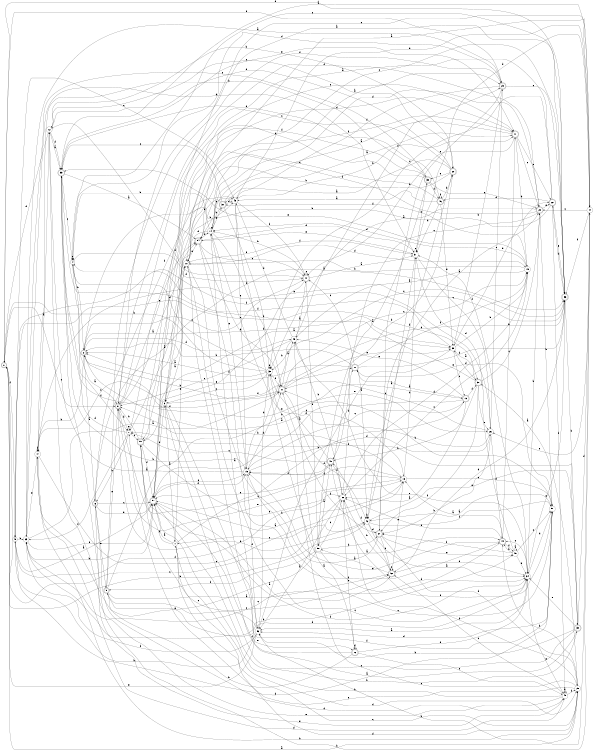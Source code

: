 digraph n47_3 {
__start0 [label="" shape="none"];

rankdir=LR;
size="8,5";

s0 [style="rounded,filled", color="black", fillcolor="white" shape="doublecircle", label="0"];
s1 [style="filled", color="black", fillcolor="white" shape="circle", label="1"];
s2 [style="rounded,filled", color="black", fillcolor="white" shape="doublecircle", label="2"];
s3 [style="filled", color="black", fillcolor="white" shape="circle", label="3"];
s4 [style="filled", color="black", fillcolor="white" shape="circle", label="4"];
s5 [style="filled", color="black", fillcolor="white" shape="circle", label="5"];
s6 [style="rounded,filled", color="black", fillcolor="white" shape="doublecircle", label="6"];
s7 [style="filled", color="black", fillcolor="white" shape="circle", label="7"];
s8 [style="rounded,filled", color="black", fillcolor="white" shape="doublecircle", label="8"];
s9 [style="rounded,filled", color="black", fillcolor="white" shape="doublecircle", label="9"];
s10 [style="filled", color="black", fillcolor="white" shape="circle", label="10"];
s11 [style="rounded,filled", color="black", fillcolor="white" shape="doublecircle", label="11"];
s12 [style="filled", color="black", fillcolor="white" shape="circle", label="12"];
s13 [style="rounded,filled", color="black", fillcolor="white" shape="doublecircle", label="13"];
s14 [style="filled", color="black", fillcolor="white" shape="circle", label="14"];
s15 [style="filled", color="black", fillcolor="white" shape="circle", label="15"];
s16 [style="rounded,filled", color="black", fillcolor="white" shape="doublecircle", label="16"];
s17 [style="filled", color="black", fillcolor="white" shape="circle", label="17"];
s18 [style="filled", color="black", fillcolor="white" shape="circle", label="18"];
s19 [style="filled", color="black", fillcolor="white" shape="circle", label="19"];
s20 [style="rounded,filled", color="black", fillcolor="white" shape="doublecircle", label="20"];
s21 [style="rounded,filled", color="black", fillcolor="white" shape="doublecircle", label="21"];
s22 [style="rounded,filled", color="black", fillcolor="white" shape="doublecircle", label="22"];
s23 [style="filled", color="black", fillcolor="white" shape="circle", label="23"];
s24 [style="filled", color="black", fillcolor="white" shape="circle", label="24"];
s25 [style="filled", color="black", fillcolor="white" shape="circle", label="25"];
s26 [style="filled", color="black", fillcolor="white" shape="circle", label="26"];
s27 [style="rounded,filled", color="black", fillcolor="white" shape="doublecircle", label="27"];
s28 [style="rounded,filled", color="black", fillcolor="white" shape="doublecircle", label="28"];
s29 [style="rounded,filled", color="black", fillcolor="white" shape="doublecircle", label="29"];
s30 [style="rounded,filled", color="black", fillcolor="white" shape="doublecircle", label="30"];
s31 [style="filled", color="black", fillcolor="white" shape="circle", label="31"];
s32 [style="filled", color="black", fillcolor="white" shape="circle", label="32"];
s33 [style="filled", color="black", fillcolor="white" shape="circle", label="33"];
s34 [style="filled", color="black", fillcolor="white" shape="circle", label="34"];
s35 [style="rounded,filled", color="black", fillcolor="white" shape="doublecircle", label="35"];
s36 [style="rounded,filled", color="black", fillcolor="white" shape="doublecircle", label="36"];
s37 [style="rounded,filled", color="black", fillcolor="white" shape="doublecircle", label="37"];
s38 [style="filled", color="black", fillcolor="white" shape="circle", label="38"];
s39 [style="rounded,filled", color="black", fillcolor="white" shape="doublecircle", label="39"];
s40 [style="rounded,filled", color="black", fillcolor="white" shape="doublecircle", label="40"];
s41 [style="rounded,filled", color="black", fillcolor="white" shape="doublecircle", label="41"];
s42 [style="filled", color="black", fillcolor="white" shape="circle", label="42"];
s43 [style="filled", color="black", fillcolor="white" shape="circle", label="43"];
s44 [style="rounded,filled", color="black", fillcolor="white" shape="doublecircle", label="44"];
s45 [style="filled", color="black", fillcolor="white" shape="circle", label="45"];
s46 [style="rounded,filled", color="black", fillcolor="white" shape="doublecircle", label="46"];
s47 [style="rounded,filled", color="black", fillcolor="white" shape="doublecircle", label="47"];
s48 [style="filled", color="black", fillcolor="white" shape="circle", label="48"];
s49 [style="filled", color="black", fillcolor="white" shape="circle", label="49"];
s50 [style="filled", color="black", fillcolor="white" shape="circle", label="50"];
s51 [style="filled", color="black", fillcolor="white" shape="circle", label="51"];
s52 [style="rounded,filled", color="black", fillcolor="white" shape="doublecircle", label="52"];
s53 [style="rounded,filled", color="black", fillcolor="white" shape="doublecircle", label="53"];
s54 [style="rounded,filled", color="black", fillcolor="white" shape="doublecircle", label="54"];
s55 [style="rounded,filled", color="black", fillcolor="white" shape="doublecircle", label="55"];
s56 [style="filled", color="black", fillcolor="white" shape="circle", label="56"];
s57 [style="rounded,filled", color="black", fillcolor="white" shape="doublecircle", label="57"];
s0 -> s25 [label="a"];
s0 -> s42 [label="b"];
s0 -> s8 [label="c"];
s0 -> s36 [label="d"];
s0 -> s29 [label="e"];
s0 -> s5 [label="f"];
s1 -> s57 [label="a"];
s1 -> s13 [label="b"];
s1 -> s25 [label="c"];
s1 -> s25 [label="d"];
s1 -> s10 [label="e"];
s1 -> s55 [label="f"];
s2 -> s6 [label="a"];
s2 -> s17 [label="b"];
s2 -> s47 [label="c"];
s2 -> s49 [label="d"];
s2 -> s26 [label="e"];
s2 -> s38 [label="f"];
s3 -> s1 [label="a"];
s3 -> s39 [label="b"];
s3 -> s17 [label="c"];
s3 -> s41 [label="d"];
s3 -> s16 [label="e"];
s3 -> s11 [label="f"];
s4 -> s8 [label="a"];
s4 -> s2 [label="b"];
s4 -> s36 [label="c"];
s4 -> s47 [label="d"];
s4 -> s4 [label="e"];
s4 -> s7 [label="f"];
s5 -> s57 [label="a"];
s5 -> s23 [label="b"];
s5 -> s43 [label="c"];
s5 -> s51 [label="d"];
s5 -> s37 [label="e"];
s5 -> s32 [label="f"];
s6 -> s36 [label="a"];
s6 -> s24 [label="b"];
s6 -> s57 [label="c"];
s6 -> s57 [label="d"];
s6 -> s9 [label="e"];
s6 -> s43 [label="f"];
s7 -> s54 [label="a"];
s7 -> s6 [label="b"];
s7 -> s55 [label="c"];
s7 -> s53 [label="d"];
s7 -> s7 [label="e"];
s7 -> s23 [label="f"];
s8 -> s10 [label="a"];
s8 -> s42 [label="b"];
s8 -> s18 [label="c"];
s8 -> s7 [label="d"];
s8 -> s54 [label="e"];
s8 -> s28 [label="f"];
s9 -> s52 [label="a"];
s9 -> s13 [label="b"];
s9 -> s52 [label="c"];
s9 -> s34 [label="d"];
s9 -> s8 [label="e"];
s9 -> s29 [label="f"];
s10 -> s3 [label="a"];
s10 -> s43 [label="b"];
s10 -> s34 [label="c"];
s10 -> s19 [label="d"];
s10 -> s54 [label="e"];
s10 -> s51 [label="f"];
s11 -> s42 [label="a"];
s11 -> s2 [label="b"];
s11 -> s47 [label="c"];
s11 -> s36 [label="d"];
s11 -> s2 [label="e"];
s11 -> s19 [label="f"];
s12 -> s53 [label="a"];
s12 -> s20 [label="b"];
s12 -> s20 [label="c"];
s12 -> s0 [label="d"];
s12 -> s45 [label="e"];
s12 -> s53 [label="f"];
s13 -> s11 [label="a"];
s13 -> s40 [label="b"];
s13 -> s15 [label="c"];
s13 -> s57 [label="d"];
s13 -> s49 [label="e"];
s13 -> s37 [label="f"];
s14 -> s29 [label="a"];
s14 -> s4 [label="b"];
s14 -> s18 [label="c"];
s14 -> s10 [label="d"];
s14 -> s30 [label="e"];
s14 -> s21 [label="f"];
s15 -> s12 [label="a"];
s15 -> s21 [label="b"];
s15 -> s36 [label="c"];
s15 -> s26 [label="d"];
s15 -> s14 [label="e"];
s15 -> s56 [label="f"];
s16 -> s49 [label="a"];
s16 -> s9 [label="b"];
s16 -> s45 [label="c"];
s16 -> s16 [label="d"];
s16 -> s34 [label="e"];
s16 -> s57 [label="f"];
s17 -> s12 [label="a"];
s17 -> s25 [label="b"];
s17 -> s18 [label="c"];
s17 -> s45 [label="d"];
s17 -> s36 [label="e"];
s17 -> s17 [label="f"];
s18 -> s57 [label="a"];
s18 -> s8 [label="b"];
s18 -> s51 [label="c"];
s18 -> s31 [label="d"];
s18 -> s8 [label="e"];
s18 -> s15 [label="f"];
s19 -> s49 [label="a"];
s19 -> s10 [label="b"];
s19 -> s32 [label="c"];
s19 -> s14 [label="d"];
s19 -> s53 [label="e"];
s19 -> s30 [label="f"];
s20 -> s30 [label="a"];
s20 -> s3 [label="b"];
s20 -> s8 [label="c"];
s20 -> s12 [label="d"];
s20 -> s35 [label="e"];
s20 -> s42 [label="f"];
s21 -> s49 [label="a"];
s21 -> s2 [label="b"];
s21 -> s19 [label="c"];
s21 -> s36 [label="d"];
s21 -> s38 [label="e"];
s21 -> s42 [label="f"];
s22 -> s55 [label="a"];
s22 -> s2 [label="b"];
s22 -> s33 [label="c"];
s22 -> s46 [label="d"];
s22 -> s36 [label="e"];
s22 -> s45 [label="f"];
s23 -> s21 [label="a"];
s23 -> s48 [label="b"];
s23 -> s35 [label="c"];
s23 -> s31 [label="d"];
s23 -> s17 [label="e"];
s23 -> s57 [label="f"];
s24 -> s53 [label="a"];
s24 -> s56 [label="b"];
s24 -> s28 [label="c"];
s24 -> s31 [label="d"];
s24 -> s26 [label="e"];
s24 -> s36 [label="f"];
s25 -> s37 [label="a"];
s25 -> s44 [label="b"];
s25 -> s33 [label="c"];
s25 -> s1 [label="d"];
s25 -> s7 [label="e"];
s25 -> s32 [label="f"];
s26 -> s2 [label="a"];
s26 -> s27 [label="b"];
s26 -> s21 [label="c"];
s26 -> s44 [label="d"];
s26 -> s29 [label="e"];
s26 -> s5 [label="f"];
s27 -> s28 [label="a"];
s27 -> s10 [label="b"];
s27 -> s52 [label="c"];
s27 -> s25 [label="d"];
s27 -> s48 [label="e"];
s27 -> s21 [label="f"];
s28 -> s33 [label="a"];
s28 -> s51 [label="b"];
s28 -> s40 [label="c"];
s28 -> s14 [label="d"];
s28 -> s22 [label="e"];
s28 -> s57 [label="f"];
s29 -> s23 [label="a"];
s29 -> s38 [label="b"];
s29 -> s36 [label="c"];
s29 -> s4 [label="d"];
s29 -> s27 [label="e"];
s29 -> s43 [label="f"];
s30 -> s41 [label="a"];
s30 -> s14 [label="b"];
s30 -> s53 [label="c"];
s30 -> s43 [label="d"];
s30 -> s10 [label="e"];
s30 -> s33 [label="f"];
s31 -> s42 [label="a"];
s31 -> s35 [label="b"];
s31 -> s26 [label="c"];
s31 -> s54 [label="d"];
s31 -> s31 [label="e"];
s31 -> s10 [label="f"];
s32 -> s56 [label="a"];
s32 -> s49 [label="b"];
s32 -> s0 [label="c"];
s32 -> s19 [label="d"];
s32 -> s16 [label="e"];
s32 -> s11 [label="f"];
s33 -> s2 [label="a"];
s33 -> s0 [label="b"];
s33 -> s3 [label="c"];
s33 -> s4 [label="d"];
s33 -> s33 [label="e"];
s33 -> s21 [label="f"];
s34 -> s56 [label="a"];
s34 -> s28 [label="b"];
s34 -> s44 [label="c"];
s34 -> s51 [label="d"];
s34 -> s45 [label="e"];
s34 -> s31 [label="f"];
s35 -> s50 [label="a"];
s35 -> s17 [label="b"];
s35 -> s7 [label="c"];
s35 -> s46 [label="d"];
s35 -> s28 [label="e"];
s35 -> s55 [label="f"];
s36 -> s8 [label="a"];
s36 -> s39 [label="b"];
s36 -> s54 [label="c"];
s36 -> s52 [label="d"];
s36 -> s34 [label="e"];
s36 -> s22 [label="f"];
s37 -> s32 [label="a"];
s37 -> s53 [label="b"];
s37 -> s28 [label="c"];
s37 -> s38 [label="d"];
s37 -> s26 [label="e"];
s37 -> s27 [label="f"];
s38 -> s37 [label="a"];
s38 -> s19 [label="b"];
s38 -> s13 [label="c"];
s38 -> s22 [label="d"];
s38 -> s56 [label="e"];
s38 -> s4 [label="f"];
s39 -> s3 [label="a"];
s39 -> s56 [label="b"];
s39 -> s57 [label="c"];
s39 -> s24 [label="d"];
s39 -> s34 [label="e"];
s39 -> s7 [label="f"];
s40 -> s33 [label="a"];
s40 -> s20 [label="b"];
s40 -> s7 [label="c"];
s40 -> s15 [label="d"];
s40 -> s57 [label="e"];
s40 -> s32 [label="f"];
s41 -> s14 [label="a"];
s41 -> s19 [label="b"];
s41 -> s28 [label="c"];
s41 -> s47 [label="d"];
s41 -> s22 [label="e"];
s41 -> s10 [label="f"];
s42 -> s34 [label="a"];
s42 -> s42 [label="b"];
s42 -> s1 [label="c"];
s42 -> s27 [label="d"];
s42 -> s39 [label="e"];
s42 -> s51 [label="f"];
s43 -> s44 [label="a"];
s43 -> s41 [label="b"];
s43 -> s54 [label="c"];
s43 -> s24 [label="d"];
s43 -> s15 [label="e"];
s43 -> s47 [label="f"];
s44 -> s18 [label="a"];
s44 -> s41 [label="b"];
s44 -> s23 [label="c"];
s44 -> s32 [label="d"];
s44 -> s15 [label="e"];
s44 -> s48 [label="f"];
s45 -> s45 [label="a"];
s45 -> s57 [label="b"];
s45 -> s52 [label="c"];
s45 -> s6 [label="d"];
s45 -> s53 [label="e"];
s45 -> s25 [label="f"];
s46 -> s43 [label="a"];
s46 -> s20 [label="b"];
s46 -> s3 [label="c"];
s46 -> s31 [label="d"];
s46 -> s38 [label="e"];
s46 -> s46 [label="f"];
s47 -> s31 [label="a"];
s47 -> s14 [label="b"];
s47 -> s47 [label="c"];
s47 -> s12 [label="d"];
s47 -> s50 [label="e"];
s47 -> s57 [label="f"];
s48 -> s48 [label="a"];
s48 -> s44 [label="b"];
s48 -> s51 [label="c"];
s48 -> s31 [label="d"];
s48 -> s34 [label="e"];
s48 -> s27 [label="f"];
s49 -> s47 [label="a"];
s49 -> s33 [label="b"];
s49 -> s8 [label="c"];
s49 -> s43 [label="d"];
s49 -> s34 [label="e"];
s49 -> s29 [label="f"];
s50 -> s40 [label="a"];
s50 -> s27 [label="b"];
s50 -> s32 [label="c"];
s50 -> s34 [label="d"];
s50 -> s17 [label="e"];
s50 -> s9 [label="f"];
s51 -> s42 [label="a"];
s51 -> s21 [label="b"];
s51 -> s15 [label="c"];
s51 -> s56 [label="d"];
s51 -> s11 [label="e"];
s51 -> s40 [label="f"];
s52 -> s50 [label="a"];
s52 -> s32 [label="b"];
s52 -> s52 [label="c"];
s52 -> s34 [label="d"];
s52 -> s18 [label="e"];
s52 -> s40 [label="f"];
s53 -> s54 [label="a"];
s53 -> s15 [label="b"];
s53 -> s4 [label="c"];
s53 -> s46 [label="d"];
s53 -> s41 [label="e"];
s53 -> s21 [label="f"];
s54 -> s24 [label="a"];
s54 -> s21 [label="b"];
s54 -> s47 [label="c"];
s54 -> s14 [label="d"];
s54 -> s31 [label="e"];
s54 -> s44 [label="f"];
s55 -> s38 [label="a"];
s55 -> s8 [label="b"];
s55 -> s24 [label="c"];
s55 -> s57 [label="d"];
s55 -> s18 [label="e"];
s55 -> s34 [label="f"];
s56 -> s14 [label="a"];
s56 -> s5 [label="b"];
s56 -> s55 [label="c"];
s56 -> s33 [label="d"];
s56 -> s0 [label="e"];
s56 -> s23 [label="f"];
s57 -> s52 [label="a"];
s57 -> s23 [label="b"];
s57 -> s41 [label="c"];
s57 -> s15 [label="d"];
s57 -> s15 [label="e"];
s57 -> s3 [label="f"];

}